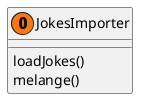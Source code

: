 @startuml
'https://plantuml.com/class-diagram

class JokesImporter << (O, #FF7700) >> {
loadJokes()
melange()
}

@enduml